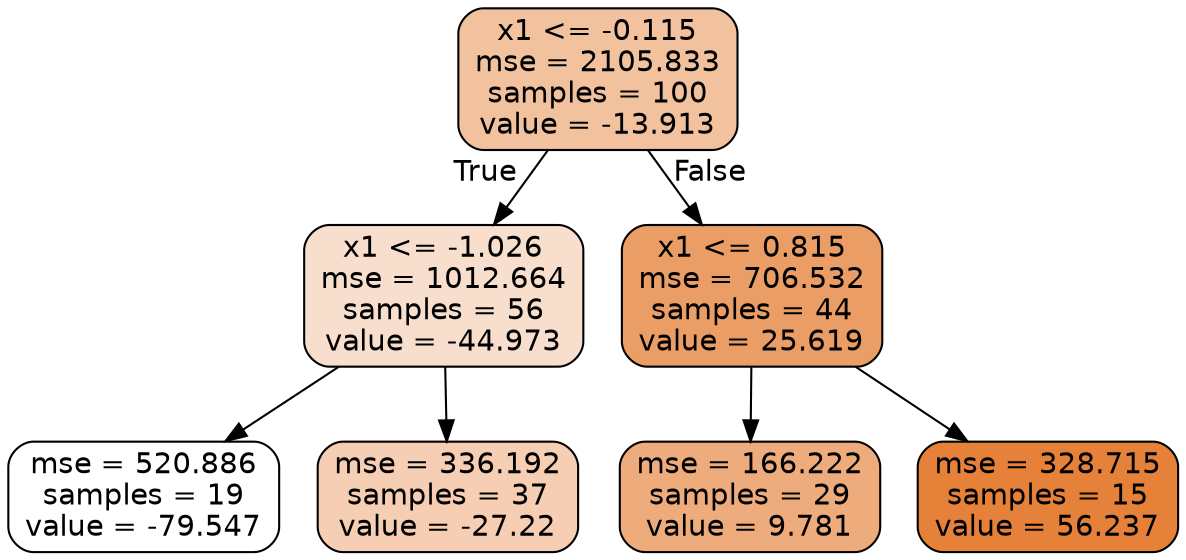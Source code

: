 digraph Tree {
node [shape=box, style="filled, rounded", color="black", fontname=helvetica] ;
edge [fontname=helvetica] ;
0 [label="x1 <= -0.115\nmse = 2105.833\nsamples = 100\nvalue = -13.913", fillcolor="#f2c29f"] ;
1 [label="x1 <= -1.026\nmse = 1012.664\nsamples = 56\nvalue = -44.973", fillcolor="#f8dfcd"] ;
0 -> 1 [labeldistance=2.5, labelangle=45, headlabel="True"] ;
2 [label="mse = 520.886\nsamples = 19\nvalue = -79.547", fillcolor="#ffffff"] ;
1 -> 2 ;
3 [label="mse = 336.192\nsamples = 37\nvalue = -27.22", fillcolor="#f5ceb3"] ;
1 -> 3 ;
4 [label="x1 <= 0.815\nmse = 706.532\nsamples = 44\nvalue = 25.619", fillcolor="#eb9d66"] ;
0 -> 4 [labeldistance=2.5, labelangle=-45, headlabel="False"] ;
5 [label="mse = 166.222\nsamples = 29\nvalue = 9.781", fillcolor="#eeac7d"] ;
4 -> 5 ;
6 [label="mse = 328.715\nsamples = 15\nvalue = 56.237", fillcolor="#e58139"] ;
4 -> 6 ;
}